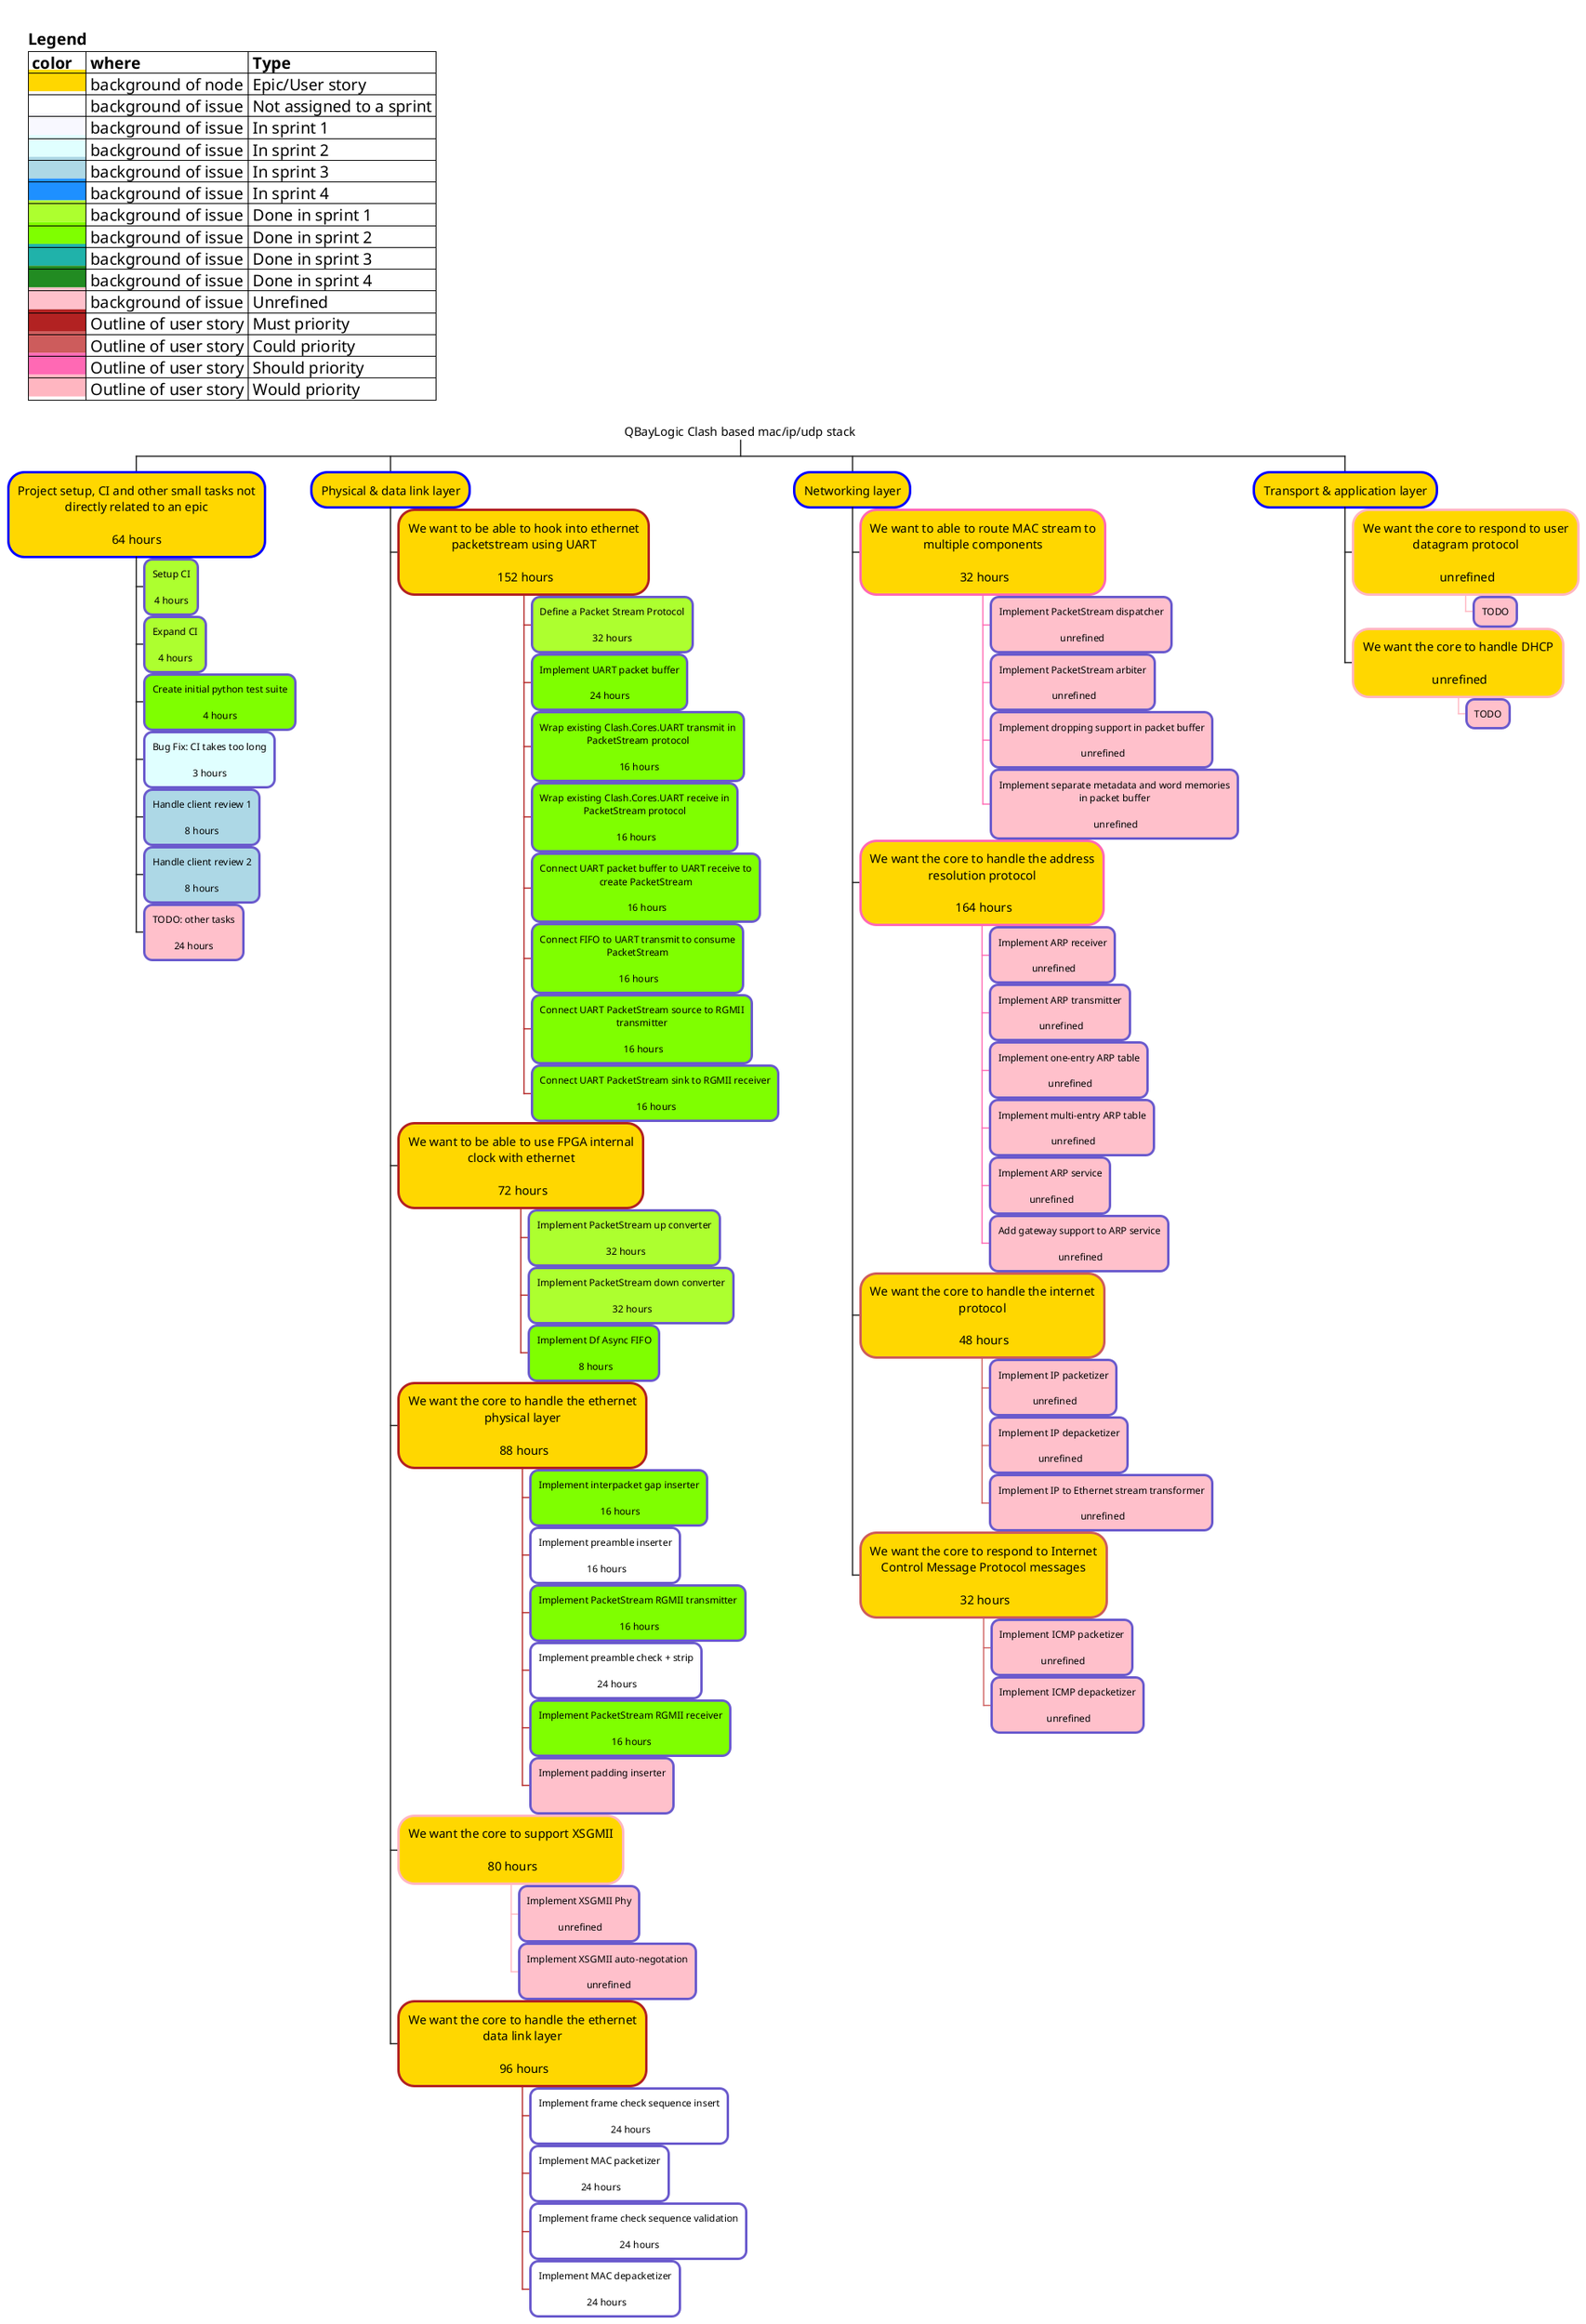 @startwbs

<style>
rootNode {
    LineStyle 8.0;3.0
    LineColor red
    BackgroundColor white
    LineThickness 1.0
    RoundCorner 0
    Shadowing 0.0
    FontSize 20
    BackgroundColor white
    MaximumWidth 500
}

node {
    Padding 12
    Margin 3
    HorizontalAlignment center
    LineColor blue
    LineThickness 3.0
    BackgroundColor gold
    RoundCorner 40
    MaximumWidth 300
    FontSize 15
}

leafNode {
    LineColor slateblue
    BackgroundColor skyblue
    RoundCorner 20
    Padding 10
    margin 5
    MaximumWidth 300
    FontSize 12
}

.unrefined {
  BackgroundColor pink
}

.in_s1 {
  BackgroundColor GhostWhite
}

.in_s2 {
  BackgroundColor LightCyan
}

.in_s3 {
  BackgroundColor LightBlue
}

.in_s4 {
  BackgroundColor DodgerBlue
}

.done_s1 {
  BackgroundColor GreenYellow
}

.done_s2 {
  BackgroundColor Chartreuse
}

.done_s3 {
  BackgroundColor LightGreen
}

.done_s4 {
  BackgroundColor ForestGreen
}

.unassigned {
  BackgroundColor White
}

.must {
  LineColor FireBrick
}

.could {
  LineColor IndianRed
}

.should {
  LineColor HotPink
}

.would {
  LineColor LightPink
}

</style>

' set legend to have a white background
skinparam legendBackgroundColor #FFFFFF
' remove box around legend
skinparam legendBorderColor #FFFFFF
' remove the lines between the legend items
skinparam legendEntrySeparator #FFFFFF
skinparam legendFontSize 20


 legend top left
 <b>Legend</b>
 |= color |= where |= Type |
 |<back:Gold>              </back>| background of node | Epic/User story |
 |<back:White>              </back>| background of issue | Not assigned to a sprint |
 |<back:GhostWhite>              </back>| background of issue | In sprint 1 |
 |<back:LightCyan>              </back>| background of issue | In sprint 2 |
 |<back:LightBlue>              </back>| background of issue | In sprint 3 |
 |<back:DodgerBlue>              </back>| background of issue | In sprint 4 |
 |<back:GreenYellow>              </back>| background of issue | Done in sprint 1 |
 |<back:Chartreuse>              </back>| background of issue | Done in sprint 2 |
 |<back:LightSeaGreen>              </back>| background of issue | Done in sprint 3 |
 |<back:ForestGreen>              </back>| background of issue | Done in sprint 4 |
 |<back:pink>              </back>| background of issue | Unrefined |
 |<back:FireBrick>              </back>| Outline of user story | Must priority |
 |<back:IndianRed>              </back>| Outline of user story | Could priority |
 |<back:HotPink>              </back>| Outline of user story | Should priority |
 |<back:LightPink>              </back>| Outline of user story | Would priority |
 endlegend



*_ QBayLogic Clash based mac/ip/udp stack
** Project setup, CI and other small tasks not directly related to an epic\n\n64 hours
*** Setup CI\n\n4 hours<<done_s1>>
*** Expand CI\n\n4 hours<<done_s1>>
*** Create initial python test suite\n\n4 hours<<done_s2>>
*** Bug Fix: CI takes too long\n\n3 hours<<in_s2>>
*** Handle client review 1\n\n8 hours<<in_s3>>
*** Handle client review 2\n\n8 hours<<in_s3>>
*** TODO: other tasks\n\n24 hours<<unrefined>>
** Physical & data link layer
*** We want to be able to hook into ethernet packetstream using UART\n\n 152 hours<<must>>
**** Define a Packet Stream Protocol\n\n32 hours<<done_s1>>
**** Implement UART packet buffer\n\n24 hours<<done_s2>>
**** Wrap existing Clash.Cores.UART transmit in PacketStream protocol\n\n 16 hours<<done_s2>>
**** Wrap existing Clash.Cores.UART receive in PacketStream protocol\n\n 16 hours<<done_s2>>
**** Connect UART packet buffer to UART receive to create PacketStream\n\n 16 hours<<done_s2>>
**** Connect FIFO to UART transmit to consume PacketStream\n\n 16 hours<<done_s2>>
**** Connect UART PacketStream source to RGMII transmitter\n\n 16 hours<<done_s2>>
**** Connect UART PacketStream sink to RGMII receiver\n\n 16 hours<<done_s2>>
*** We want to be able to use FPGA internal clock with ethernet\n\n 72 hours<<must>>
**** Implement PacketStream up converter\n\n 32 hours<<done_s1>>
**** Implement PacketStream down converter\n\n 32 hours<<done_s1>>
**** Implement Df Async FIFO\n\n 8 hours<<done_s2>>
*** We want the core to handle the ethernet physical layer\n\n 88 hours<<must>>
**** Implement interpacket gap inserter\n\n 16 hours<<done_s2>>
**** Implement preamble inserter\n\n 16 hours<<unassigned>>
**** Implement PacketStream RGMII transmitter\n\n 16 hours<<done_s2>>
**** Implement preamble check + strip\n\n 24 hours<<unassigned>>
**** Implement PacketStream RGMII receiver\n\n 16 hours<<done_s2>>
**** Implement padding inserter\n\n <<unrefined>>
*** We want the core to support XSGMII\n\n 80 hours<<would>>
**** Implement XSGMII Phy\n\n unrefined<<unrefined>>
**** Implement XSGMII auto-negotation\n\n unrefined<<unrefined>>
*** We want the core to handle the ethernet data link layer\n\n 96 hours<<must>>
**** Implement frame check sequence insert\n\n 24 hours<<unassigned>>
**** Implement MAC packetizer\n\n 24 hours<<unassigned>>
**** Implement frame check sequence validation\n\n 24 hours<<unassigned>>
**** Implement MAC depacketizer\n\n 24 hours<<unassigned>>
** Networking layer
*** We want to able to route MAC stream to multiple components\n\n 32 hours<<should>>
**** Implement PacketStream dispatcher\n\n unrefined<<unrefined>>
**** Implement PacketStream arbiter\n\n unrefined<<unrefined>>
**** Implement dropping support in packet buffer\n\n unrefined<<unrefined>>
**** Implement separate metadata and word memories in packet buffer\n\n unrefined<<unrefined>>
*** We want the core to handle the address resolution protocol\n\n 164 hours<<should>>
**** Implement ARP receiver\n\n unrefined<<unrefined>>
**** Implement ARP transmitter\n\n unrefined<<unrefined>>
**** Implement one-entry ARP table\n\n unrefined<<unrefined>>
**** Implement multi-entry ARP table\n\n unrefined<<unrefined>>
**** Implement ARP service\n\n unrefined<<unrefined>>
**** Add gateway support to ARP service\n\n unrefined<<unrefined>>
*** We want the core to handle the internet protocol\n\n 48 hours<<could>>
**** Implement IP packetizer\n\n unrefined<<unrefined>>
**** Implement IP depacketizer\n\n unrefined<<unrefined>>
**** Implement IP to Ethernet stream transformer\n\n unrefined<<unrefined>>
*** We want the core to respond to Internet Control Message Protocol messages\n\n 32 hours<<could>>
**** Implement ICMP packetizer\n\n unrefined<<unrefined>>
**** Implement ICMP depacketizer\n\n unrefined<<unrefined>>
** Transport & application layer
*** We want the core to respond to user datagram protocol\n\n unrefined<<would>>
**** TODO<<unrefined>>
*** We want the core to handle DHCP\n\n unrefined<<would>>
**** TODO<<unrefined>>
@endwbs
